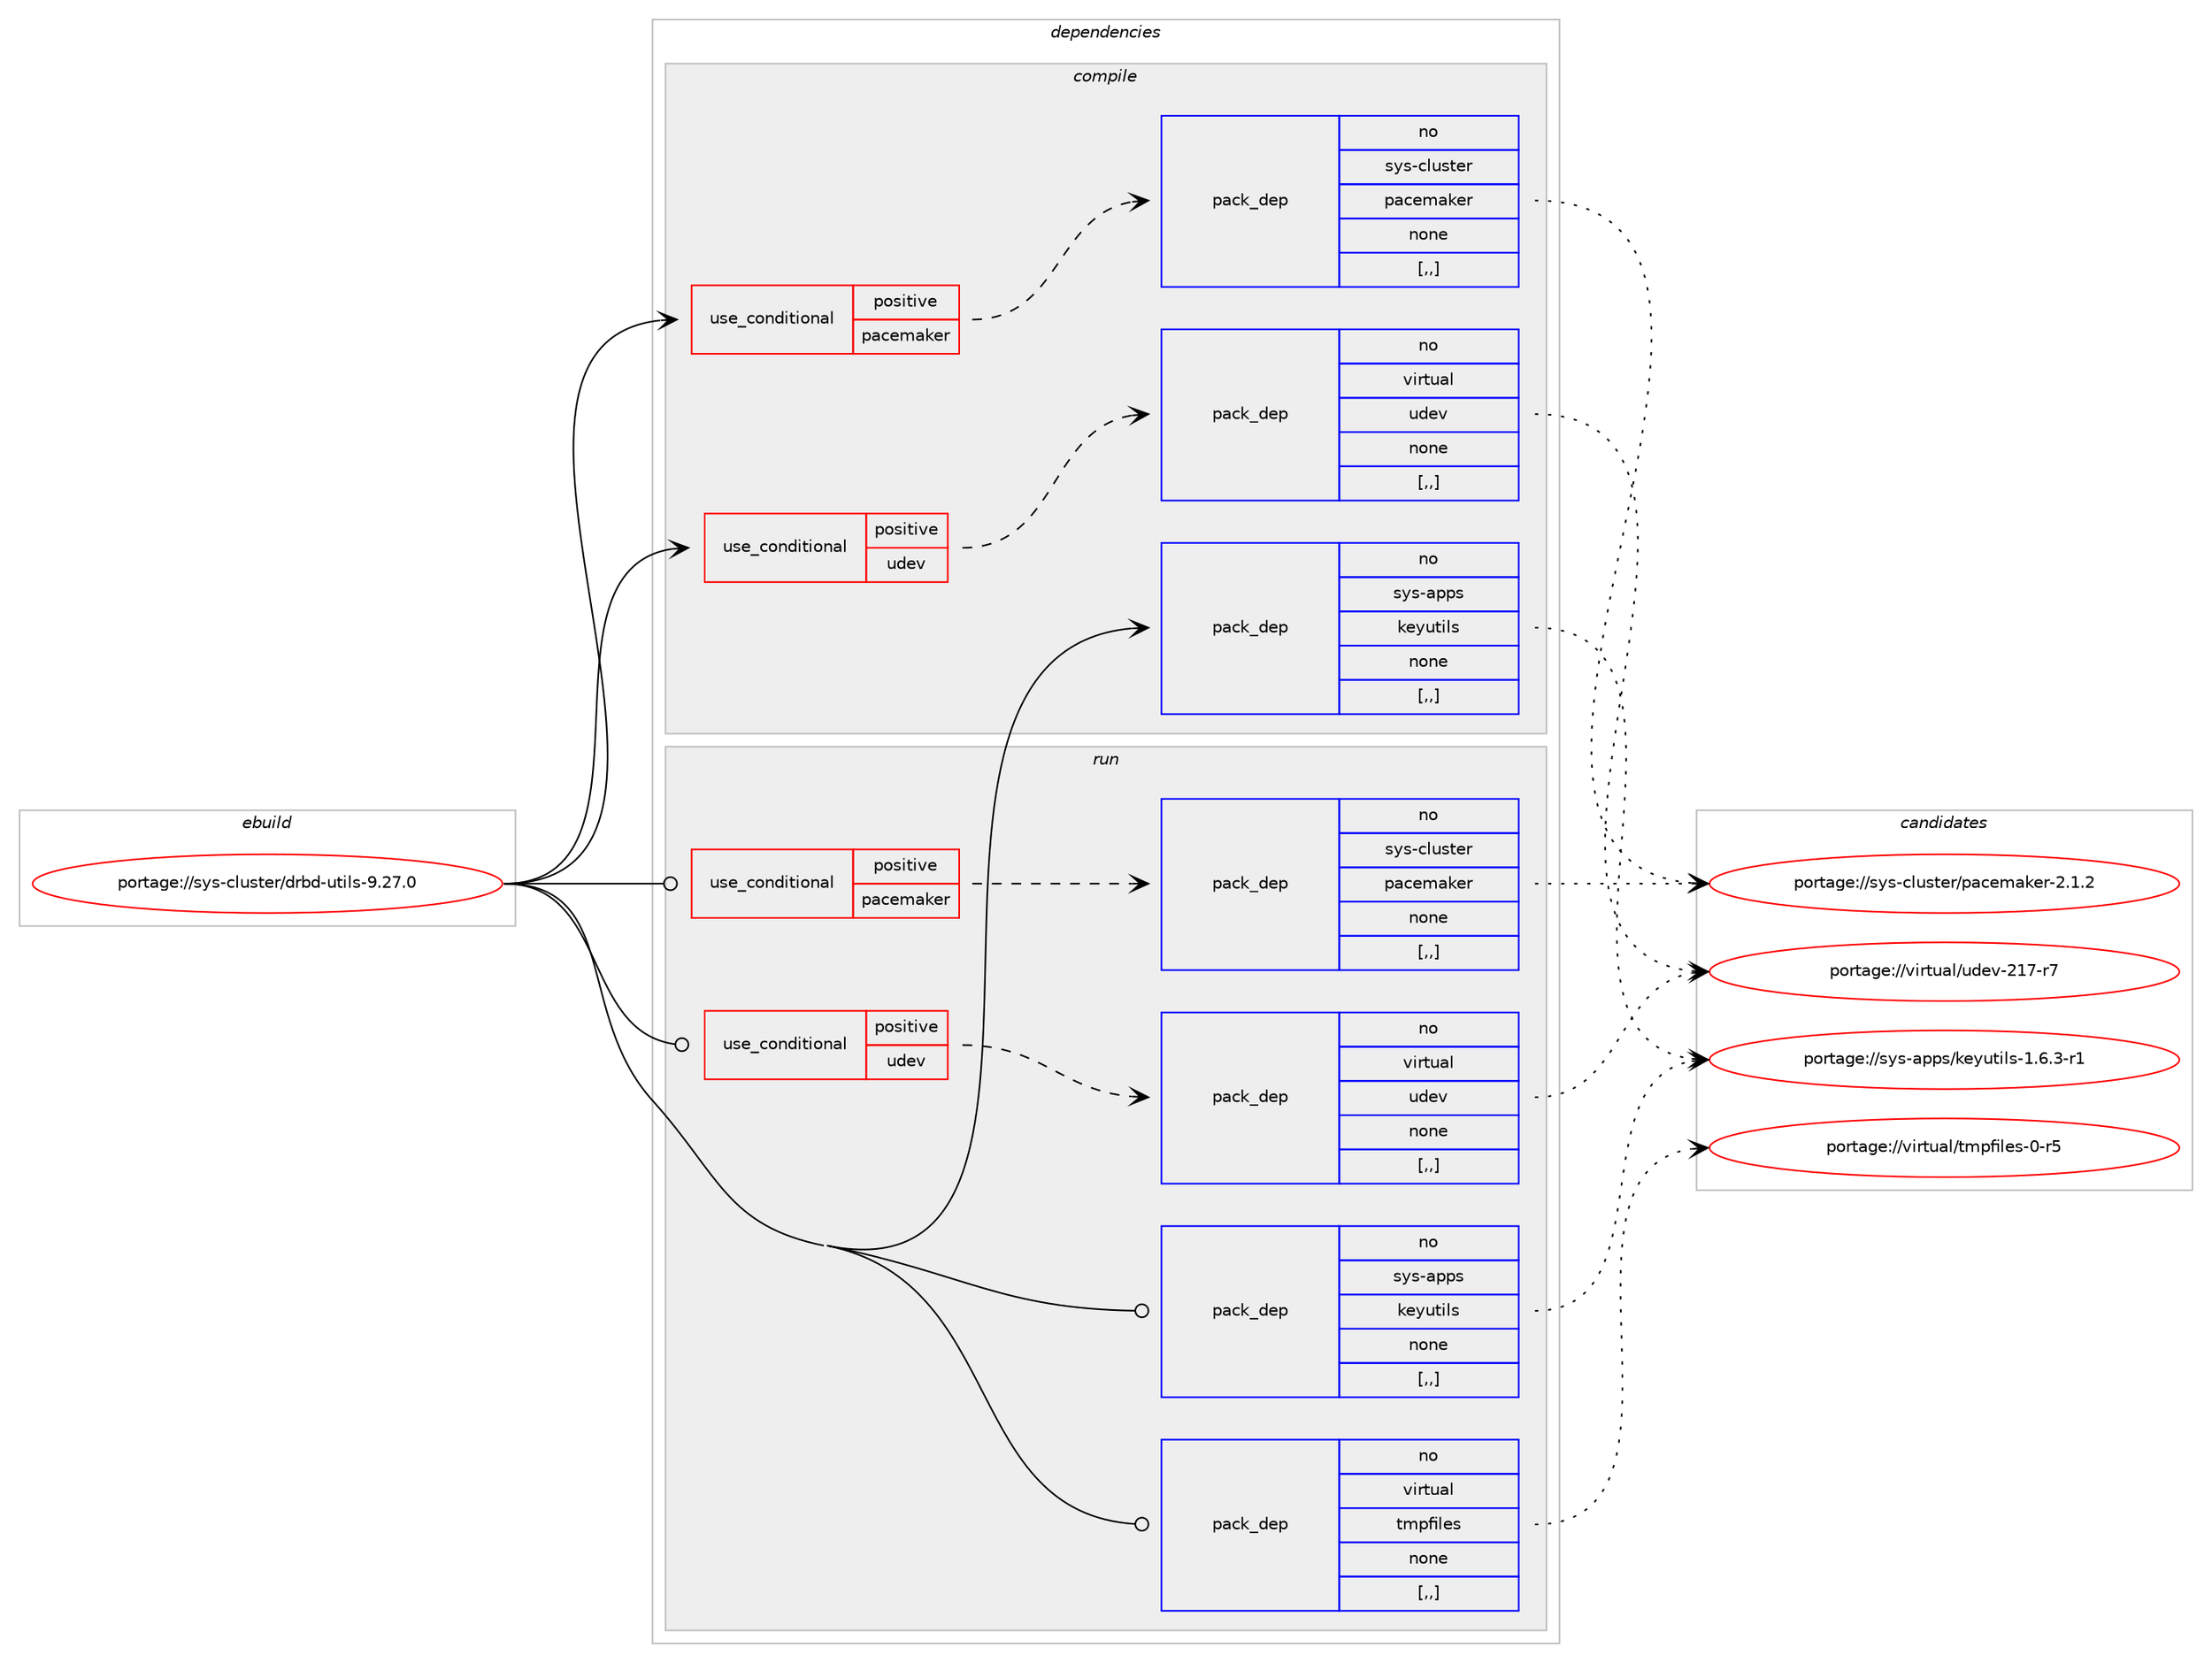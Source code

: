 digraph prolog {

# *************
# Graph options
# *************

newrank=true;
concentrate=true;
compound=true;
graph [rankdir=LR,fontname=Helvetica,fontsize=10,ranksep=1.5];#, ranksep=2.5, nodesep=0.2];
edge  [arrowhead=vee];
node  [fontname=Helvetica,fontsize=10];

# **********
# The ebuild
# **********

subgraph cluster_leftcol {
color=gray;
rank=same;
label=<<i>ebuild</i>>;
id [label="portage://sys-cluster/drbd-utils-9.27.0", color=red, width=4, href="../sys-cluster/drbd-utils-9.27.0.svg"];
}

# ****************
# The dependencies
# ****************

subgraph cluster_midcol {
color=gray;
label=<<i>dependencies</i>>;
subgraph cluster_compile {
fillcolor="#eeeeee";
style=filled;
label=<<i>compile</i>>;
subgraph cond111544 {
dependency420556 [label=<<TABLE BORDER="0" CELLBORDER="1" CELLSPACING="0" CELLPADDING="4"><TR><TD ROWSPAN="3" CELLPADDING="10">use_conditional</TD></TR><TR><TD>positive</TD></TR><TR><TD>pacemaker</TD></TR></TABLE>>, shape=none, color=red];
subgraph pack306137 {
dependency420557 [label=<<TABLE BORDER="0" CELLBORDER="1" CELLSPACING="0" CELLPADDING="4" WIDTH="220"><TR><TD ROWSPAN="6" CELLPADDING="30">pack_dep</TD></TR><TR><TD WIDTH="110">no</TD></TR><TR><TD>sys-cluster</TD></TR><TR><TD>pacemaker</TD></TR><TR><TD>none</TD></TR><TR><TD>[,,]</TD></TR></TABLE>>, shape=none, color=blue];
}
dependency420556:e -> dependency420557:w [weight=20,style="dashed",arrowhead="vee"];
}
id:e -> dependency420556:w [weight=20,style="solid",arrowhead="vee"];
subgraph cond111545 {
dependency420558 [label=<<TABLE BORDER="0" CELLBORDER="1" CELLSPACING="0" CELLPADDING="4"><TR><TD ROWSPAN="3" CELLPADDING="10">use_conditional</TD></TR><TR><TD>positive</TD></TR><TR><TD>udev</TD></TR></TABLE>>, shape=none, color=red];
subgraph pack306138 {
dependency420559 [label=<<TABLE BORDER="0" CELLBORDER="1" CELLSPACING="0" CELLPADDING="4" WIDTH="220"><TR><TD ROWSPAN="6" CELLPADDING="30">pack_dep</TD></TR><TR><TD WIDTH="110">no</TD></TR><TR><TD>virtual</TD></TR><TR><TD>udev</TD></TR><TR><TD>none</TD></TR><TR><TD>[,,]</TD></TR></TABLE>>, shape=none, color=blue];
}
dependency420558:e -> dependency420559:w [weight=20,style="dashed",arrowhead="vee"];
}
id:e -> dependency420558:w [weight=20,style="solid",arrowhead="vee"];
subgraph pack306139 {
dependency420560 [label=<<TABLE BORDER="0" CELLBORDER="1" CELLSPACING="0" CELLPADDING="4" WIDTH="220"><TR><TD ROWSPAN="6" CELLPADDING="30">pack_dep</TD></TR><TR><TD WIDTH="110">no</TD></TR><TR><TD>sys-apps</TD></TR><TR><TD>keyutils</TD></TR><TR><TD>none</TD></TR><TR><TD>[,,]</TD></TR></TABLE>>, shape=none, color=blue];
}
id:e -> dependency420560:w [weight=20,style="solid",arrowhead="vee"];
}
subgraph cluster_compileandrun {
fillcolor="#eeeeee";
style=filled;
label=<<i>compile and run</i>>;
}
subgraph cluster_run {
fillcolor="#eeeeee";
style=filled;
label=<<i>run</i>>;
subgraph cond111546 {
dependency420561 [label=<<TABLE BORDER="0" CELLBORDER="1" CELLSPACING="0" CELLPADDING="4"><TR><TD ROWSPAN="3" CELLPADDING="10">use_conditional</TD></TR><TR><TD>positive</TD></TR><TR><TD>pacemaker</TD></TR></TABLE>>, shape=none, color=red];
subgraph pack306140 {
dependency420562 [label=<<TABLE BORDER="0" CELLBORDER="1" CELLSPACING="0" CELLPADDING="4" WIDTH="220"><TR><TD ROWSPAN="6" CELLPADDING="30">pack_dep</TD></TR><TR><TD WIDTH="110">no</TD></TR><TR><TD>sys-cluster</TD></TR><TR><TD>pacemaker</TD></TR><TR><TD>none</TD></TR><TR><TD>[,,]</TD></TR></TABLE>>, shape=none, color=blue];
}
dependency420561:e -> dependency420562:w [weight=20,style="dashed",arrowhead="vee"];
}
id:e -> dependency420561:w [weight=20,style="solid",arrowhead="odot"];
subgraph cond111547 {
dependency420563 [label=<<TABLE BORDER="0" CELLBORDER="1" CELLSPACING="0" CELLPADDING="4"><TR><TD ROWSPAN="3" CELLPADDING="10">use_conditional</TD></TR><TR><TD>positive</TD></TR><TR><TD>udev</TD></TR></TABLE>>, shape=none, color=red];
subgraph pack306141 {
dependency420564 [label=<<TABLE BORDER="0" CELLBORDER="1" CELLSPACING="0" CELLPADDING="4" WIDTH="220"><TR><TD ROWSPAN="6" CELLPADDING="30">pack_dep</TD></TR><TR><TD WIDTH="110">no</TD></TR><TR><TD>virtual</TD></TR><TR><TD>udev</TD></TR><TR><TD>none</TD></TR><TR><TD>[,,]</TD></TR></TABLE>>, shape=none, color=blue];
}
dependency420563:e -> dependency420564:w [weight=20,style="dashed",arrowhead="vee"];
}
id:e -> dependency420563:w [weight=20,style="solid",arrowhead="odot"];
subgraph pack306142 {
dependency420565 [label=<<TABLE BORDER="0" CELLBORDER="1" CELLSPACING="0" CELLPADDING="4" WIDTH="220"><TR><TD ROWSPAN="6" CELLPADDING="30">pack_dep</TD></TR><TR><TD WIDTH="110">no</TD></TR><TR><TD>sys-apps</TD></TR><TR><TD>keyutils</TD></TR><TR><TD>none</TD></TR><TR><TD>[,,]</TD></TR></TABLE>>, shape=none, color=blue];
}
id:e -> dependency420565:w [weight=20,style="solid",arrowhead="odot"];
subgraph pack306143 {
dependency420566 [label=<<TABLE BORDER="0" CELLBORDER="1" CELLSPACING="0" CELLPADDING="4" WIDTH="220"><TR><TD ROWSPAN="6" CELLPADDING="30">pack_dep</TD></TR><TR><TD WIDTH="110">no</TD></TR><TR><TD>virtual</TD></TR><TR><TD>tmpfiles</TD></TR><TR><TD>none</TD></TR><TR><TD>[,,]</TD></TR></TABLE>>, shape=none, color=blue];
}
id:e -> dependency420566:w [weight=20,style="solid",arrowhead="odot"];
}
}

# **************
# The candidates
# **************

subgraph cluster_choices {
rank=same;
color=gray;
label=<<i>candidates</i>>;

subgraph choice306137 {
color=black;
nodesep=1;
choice115121115459910811711511610111447112979910110997107101114455046494650 [label="portage://sys-cluster/pacemaker-2.1.2", color=red, width=4,href="../sys-cluster/pacemaker-2.1.2.svg"];
dependency420557:e -> choice115121115459910811711511610111447112979910110997107101114455046494650:w [style=dotted,weight="100"];
}
subgraph choice306138 {
color=black;
nodesep=1;
choice1181051141161179710847117100101118455049554511455 [label="portage://virtual/udev-217-r7", color=red, width=4,href="../virtual/udev-217-r7.svg"];
dependency420559:e -> choice1181051141161179710847117100101118455049554511455:w [style=dotted,weight="100"];
}
subgraph choice306139 {
color=black;
nodesep=1;
choice1151211154597112112115471071011211171161051081154549465446514511449 [label="portage://sys-apps/keyutils-1.6.3-r1", color=red, width=4,href="../sys-apps/keyutils-1.6.3-r1.svg"];
dependency420560:e -> choice1151211154597112112115471071011211171161051081154549465446514511449:w [style=dotted,weight="100"];
}
subgraph choice306140 {
color=black;
nodesep=1;
choice115121115459910811711511610111447112979910110997107101114455046494650 [label="portage://sys-cluster/pacemaker-2.1.2", color=red, width=4,href="../sys-cluster/pacemaker-2.1.2.svg"];
dependency420562:e -> choice115121115459910811711511610111447112979910110997107101114455046494650:w [style=dotted,weight="100"];
}
subgraph choice306141 {
color=black;
nodesep=1;
choice1181051141161179710847117100101118455049554511455 [label="portage://virtual/udev-217-r7", color=red, width=4,href="../virtual/udev-217-r7.svg"];
dependency420564:e -> choice1181051141161179710847117100101118455049554511455:w [style=dotted,weight="100"];
}
subgraph choice306142 {
color=black;
nodesep=1;
choice1151211154597112112115471071011211171161051081154549465446514511449 [label="portage://sys-apps/keyutils-1.6.3-r1", color=red, width=4,href="../sys-apps/keyutils-1.6.3-r1.svg"];
dependency420565:e -> choice1151211154597112112115471071011211171161051081154549465446514511449:w [style=dotted,weight="100"];
}
subgraph choice306143 {
color=black;
nodesep=1;
choice118105114116117971084711610911210210510810111545484511453 [label="portage://virtual/tmpfiles-0-r5", color=red, width=4,href="../virtual/tmpfiles-0-r5.svg"];
dependency420566:e -> choice118105114116117971084711610911210210510810111545484511453:w [style=dotted,weight="100"];
}
}

}
